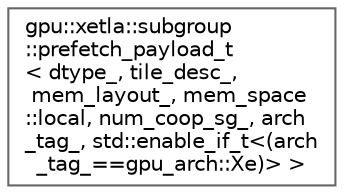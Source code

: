 digraph "Graphical Class Hierarchy"
{
 // LATEX_PDF_SIZE
  bgcolor="transparent";
  edge [fontname=Helvetica,fontsize=10,labelfontname=Helvetica,labelfontsize=10];
  node [fontname=Helvetica,fontsize=10,shape=box,height=0.2,width=0.4];
  rankdir="LR";
  Node0 [id="Node000000",label="gpu::xetla::subgroup\l::prefetch_payload_t\l\< dtype_, tile_desc_,\l mem_layout_, mem_space\l::local, num_coop_sg_, arch\l_tag_, std::enable_if_t\<(arch\l_tag_==gpu_arch::Xe)\> \>",height=0.2,width=0.4,color="grey40", fillcolor="white", style="filled",URL="$structgpu_1_1xetla_1_1subgroup_1_1prefetch__payload__t_3_01dtype___00_01tile__desc___00_01mem__l56f08d7503a8802aa8699f083e97ab7a.html",tooltip="Is to describe the memory infomation to prefetch data to cache data located in shared local memory,..."];
}

